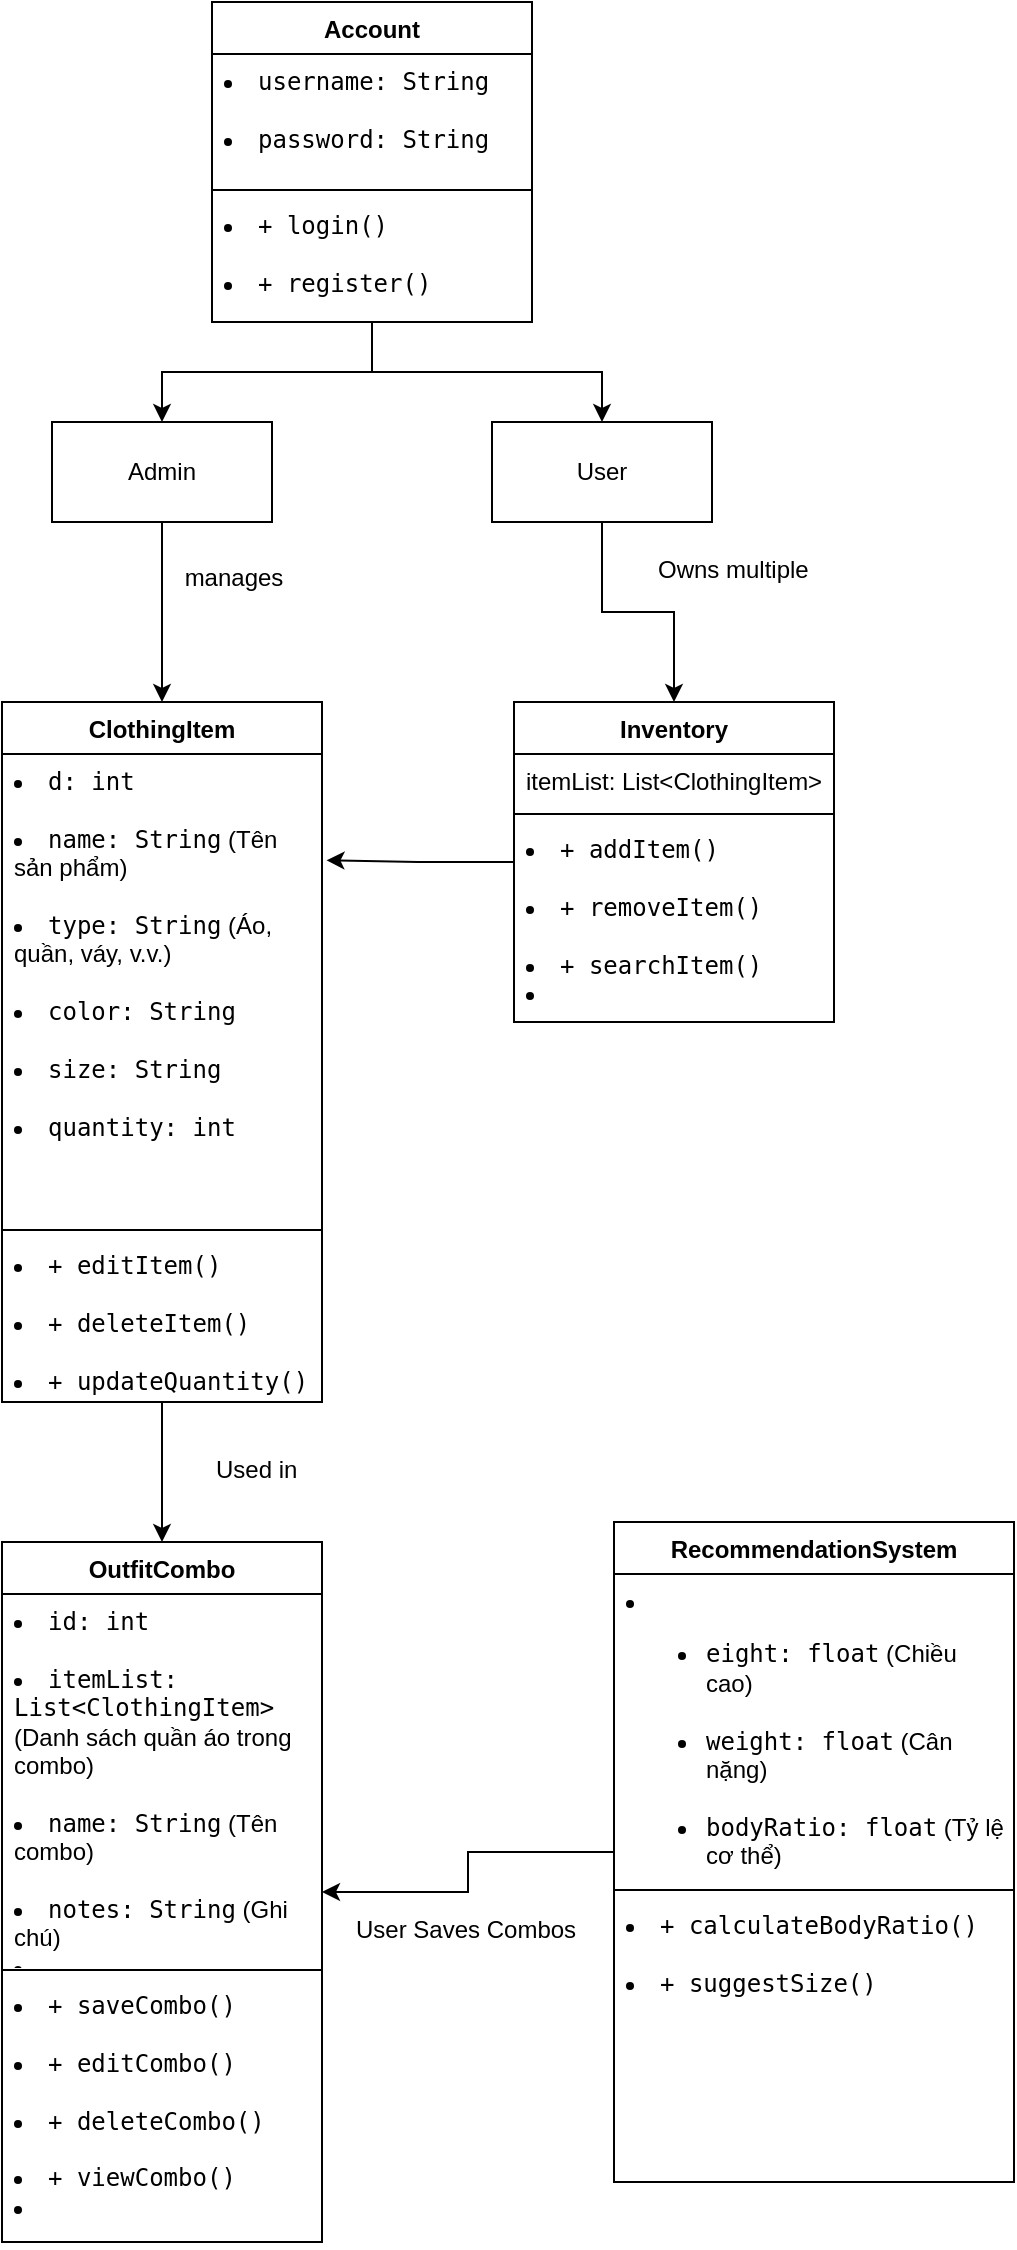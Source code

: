 <mxfile version="26.1.0">
  <diagram id="C5RBs43oDa-KdzZeNtuy" name="Page-1">
    <mxGraphModel dx="818" dy="946" grid="1" gridSize="10" guides="1" tooltips="1" connect="1" arrows="1" fold="1" page="1" pageScale="1" pageWidth="827" pageHeight="1169" math="0" shadow="0">
      <root>
        <mxCell id="WIyWlLk6GJQsqaUBKTNV-0" />
        <mxCell id="WIyWlLk6GJQsqaUBKTNV-1" parent="WIyWlLk6GJQsqaUBKTNV-0" />
        <mxCell id="hMthYrG29btyoZrZNeTD-22" style="edgeStyle=orthogonalEdgeStyle;rounded=0;orthogonalLoop=1;jettySize=auto;html=1;entryX=0.5;entryY=0;entryDx=0;entryDy=0;" edge="1" parent="WIyWlLk6GJQsqaUBKTNV-1" source="hMthYrG29btyoZrZNeTD-12" target="hMthYrG29btyoZrZNeTD-17">
          <mxGeometry relative="1" as="geometry" />
        </mxCell>
        <mxCell id="hMthYrG29btyoZrZNeTD-24" style="edgeStyle=orthogonalEdgeStyle;rounded=0;orthogonalLoop=1;jettySize=auto;html=1;entryX=0.5;entryY=0;entryDx=0;entryDy=0;" edge="1" parent="WIyWlLk6GJQsqaUBKTNV-1" source="hMthYrG29btyoZrZNeTD-12" target="hMthYrG29btyoZrZNeTD-18">
          <mxGeometry relative="1" as="geometry" />
        </mxCell>
        <mxCell id="hMthYrG29btyoZrZNeTD-12" value=" Account " style="swimlane;fontStyle=1;align=center;verticalAlign=top;childLayout=stackLayout;horizontal=1;startSize=26;horizontalStack=0;resizeParent=1;resizeParentMax=0;resizeLast=0;collapsible=1;marginBottom=0;whiteSpace=wrap;html=1;" vertex="1" parent="WIyWlLk6GJQsqaUBKTNV-1">
          <mxGeometry x="329" y="70" width="160" height="160" as="geometry" />
        </mxCell>
        <mxCell id="hMthYrG29btyoZrZNeTD-13" value="&lt;li data-end=&quot;176&quot; data-start=&quot;156&quot;&gt;&lt;code data-end=&quot;176&quot; data-start=&quot;158&quot;&gt;username: String&lt;/code&gt;&lt;/li&gt;&lt;br/&gt;&lt;li data-end=&quot;199&quot; data-start=&quot;179&quot;&gt;&lt;code data-end=&quot;199&quot; data-start=&quot;181&quot;&gt;password: String&lt;/code&gt;&lt;/li&gt;" style="text;strokeColor=none;fillColor=none;align=left;verticalAlign=top;spacingLeft=4;spacingRight=4;overflow=hidden;rotatable=0;points=[[0,0.5],[1,0.5]];portConstraint=eastwest;whiteSpace=wrap;html=1;" vertex="1" parent="hMthYrG29btyoZrZNeTD-12">
          <mxGeometry y="26" width="160" height="64" as="geometry" />
        </mxCell>
        <mxCell id="hMthYrG29btyoZrZNeTD-14" value="" style="line;strokeWidth=1;fillColor=none;align=left;verticalAlign=middle;spacingTop=-1;spacingLeft=3;spacingRight=3;rotatable=0;labelPosition=right;points=[];portConstraint=eastwest;strokeColor=inherit;" vertex="1" parent="hMthYrG29btyoZrZNeTD-12">
          <mxGeometry y="90" width="160" height="8" as="geometry" />
        </mxCell>
        <mxCell id="hMthYrG29btyoZrZNeTD-15" value="&lt;li data-end=&quot;271&quot; data-start=&quot;258&quot;&gt;&lt;code data-end=&quot;271&quot; data-start=&quot;260&quot;&gt;+ login()&lt;/code&gt;&lt;/li&gt;&lt;br/&gt;&lt;li data-end=&quot;290&quot; data-start=&quot;274&quot;&gt;&lt;code data-end=&quot;290&quot; data-start=&quot;276&quot;&gt;+ register()&lt;/code&gt;&lt;/li&gt;" style="text;strokeColor=none;fillColor=none;align=left;verticalAlign=top;spacingLeft=4;spacingRight=4;overflow=hidden;rotatable=0;points=[[0,0.5],[1,0.5]];portConstraint=eastwest;whiteSpace=wrap;html=1;" vertex="1" parent="hMthYrG29btyoZrZNeTD-12">
          <mxGeometry y="98" width="160" height="62" as="geometry" />
        </mxCell>
        <mxCell id="hMthYrG29btyoZrZNeTD-38" style="edgeStyle=orthogonalEdgeStyle;rounded=0;orthogonalLoop=1;jettySize=auto;html=1;entryX=0.5;entryY=0;entryDx=0;entryDy=0;" edge="1" parent="WIyWlLk6GJQsqaUBKTNV-1" source="hMthYrG29btyoZrZNeTD-17" target="hMthYrG29btyoZrZNeTD-25">
          <mxGeometry relative="1" as="geometry" />
        </mxCell>
        <mxCell id="hMthYrG29btyoZrZNeTD-17" value=" Admin " style="html=1;whiteSpace=wrap;" vertex="1" parent="WIyWlLk6GJQsqaUBKTNV-1">
          <mxGeometry x="249" y="280" width="110" height="50" as="geometry" />
        </mxCell>
        <mxCell id="hMthYrG29btyoZrZNeTD-40" style="edgeStyle=orthogonalEdgeStyle;rounded=0;orthogonalLoop=1;jettySize=auto;html=1;entryX=0.5;entryY=0;entryDx=0;entryDy=0;" edge="1" parent="WIyWlLk6GJQsqaUBKTNV-1" source="hMthYrG29btyoZrZNeTD-18" target="hMthYrG29btyoZrZNeTD-34">
          <mxGeometry relative="1" as="geometry" />
        </mxCell>
        <mxCell id="hMthYrG29btyoZrZNeTD-18" value="User " style="html=1;whiteSpace=wrap;" vertex="1" parent="WIyWlLk6GJQsqaUBKTNV-1">
          <mxGeometry x="469" y="280" width="110" height="50" as="geometry" />
        </mxCell>
        <mxCell id="hMthYrG29btyoZrZNeTD-48" style="edgeStyle=orthogonalEdgeStyle;rounded=0;orthogonalLoop=1;jettySize=auto;html=1;entryX=0.5;entryY=0;entryDx=0;entryDy=0;" edge="1" parent="WIyWlLk6GJQsqaUBKTNV-1" source="hMthYrG29btyoZrZNeTD-25" target="hMthYrG29btyoZrZNeTD-44">
          <mxGeometry relative="1" as="geometry" />
        </mxCell>
        <mxCell id="hMthYrG29btyoZrZNeTD-25" value=" ClothingItem" style="swimlane;fontStyle=1;align=center;verticalAlign=top;childLayout=stackLayout;horizontal=1;startSize=26;horizontalStack=0;resizeParent=1;resizeParentMax=0;resizeLast=0;collapsible=1;marginBottom=0;whiteSpace=wrap;html=1;" vertex="1" parent="WIyWlLk6GJQsqaUBKTNV-1">
          <mxGeometry x="224" y="420" width="160" height="350" as="geometry" />
        </mxCell>
        <mxCell id="hMthYrG29btyoZrZNeTD-26" value="&lt;li data-end=&quot;947&quot; data-start=&quot;936&quot;&gt;&lt;code data-end=&quot;947&quot; data-start=&quot;938&quot;&gt;d: int&lt;/code&gt;&lt;/li&gt;&lt;br/&gt;&lt;li data-end=&quot;981&quot; data-start=&quot;950&quot;&gt;&lt;code data-end=&quot;966&quot; data-start=&quot;952&quot;&gt;name: String&lt;/code&gt; (Tên sản phẩm)&lt;/li&gt;&lt;br/&gt;&lt;li data-end=&quot;1022&quot; data-start=&quot;984&quot;&gt;&lt;code data-end=&quot;1000&quot; data-start=&quot;986&quot;&gt;type: String&lt;/code&gt; (Áo, quần, váy, v.v.)&lt;/li&gt;&lt;br/&gt;&lt;li data-end=&quot;1042&quot; data-start=&quot;1025&quot;&gt;&lt;code data-end=&quot;1042&quot; data-start=&quot;1027&quot;&gt;color: String&lt;/code&gt;&lt;/li&gt;&lt;br/&gt;&lt;li data-end=&quot;1061&quot; data-start=&quot;1045&quot;&gt;&lt;code data-end=&quot;1061&quot; data-start=&quot;1047&quot;&gt;size: String&lt;/code&gt;&lt;/li&gt;&lt;br/&gt;&lt;li data-end=&quot;1081&quot; data-start=&quot;1064&quot;&gt;&lt;code data-end=&quot;1081&quot; data-start=&quot;1066&quot;&gt;quantity: int&lt;/code&gt;&lt;/li&gt;" style="text;strokeColor=none;fillColor=none;align=left;verticalAlign=top;spacingLeft=4;spacingRight=4;overflow=hidden;rotatable=0;points=[[0,0.5],[1,0.5]];portConstraint=eastwest;whiteSpace=wrap;html=1;" vertex="1" parent="hMthYrG29btyoZrZNeTD-25">
          <mxGeometry y="26" width="160" height="234" as="geometry" />
        </mxCell>
        <mxCell id="hMthYrG29btyoZrZNeTD-27" value="" style="line;strokeWidth=1;fillColor=none;align=left;verticalAlign=middle;spacingTop=-1;spacingLeft=3;spacingRight=3;rotatable=0;labelPosition=right;points=[];portConstraint=eastwest;strokeColor=inherit;" vertex="1" parent="hMthYrG29btyoZrZNeTD-25">
          <mxGeometry y="260" width="160" height="8" as="geometry" />
        </mxCell>
        <mxCell id="hMthYrG29btyoZrZNeTD-28" value="&lt;li data-end=&quot;1119&quot; data-start=&quot;1103&quot;&gt;&lt;code data-end=&quot;1119&quot; data-start=&quot;1105&quot;&gt;+ editItem()&lt;/code&gt;&lt;/li&gt;&lt;br/&gt;&lt;li data-end=&quot;1140&quot; data-start=&quot;1122&quot;&gt;&lt;code data-end=&quot;1140&quot; data-start=&quot;1124&quot;&gt;+ deleteItem()&lt;/code&gt;&lt;/li&gt;&lt;br/&gt;&lt;li data-end=&quot;1165&quot; data-start=&quot;1143&quot;&gt;&lt;code data-end=&quot;1165&quot; data-start=&quot;1145&quot;&gt;+ updateQuantity()&lt;/code&gt;&lt;/li&gt;" style="text;strokeColor=none;fillColor=none;align=left;verticalAlign=top;spacingLeft=4;spacingRight=4;overflow=hidden;rotatable=0;points=[[0,0.5],[1,0.5]];portConstraint=eastwest;whiteSpace=wrap;html=1;" vertex="1" parent="hMthYrG29btyoZrZNeTD-25">
          <mxGeometry y="268" width="160" height="82" as="geometry" />
        </mxCell>
        <mxCell id="hMthYrG29btyoZrZNeTD-34" value=" Inventory  " style="swimlane;fontStyle=1;align=center;verticalAlign=top;childLayout=stackLayout;horizontal=1;startSize=26;horizontalStack=0;resizeParent=1;resizeParentMax=0;resizeLast=0;collapsible=1;marginBottom=0;whiteSpace=wrap;html=1;" vertex="1" parent="WIyWlLk6GJQsqaUBKTNV-1">
          <mxGeometry x="480" y="420" width="160" height="160" as="geometry" />
        </mxCell>
        <mxCell id="hMthYrG29btyoZrZNeTD-35" value="itemList: List&amp;lt;ClothingItem&amp;gt;" style="text;strokeColor=none;fillColor=none;align=left;verticalAlign=top;spacingLeft=4;spacingRight=4;overflow=hidden;rotatable=0;points=[[0,0.5],[1,0.5]];portConstraint=eastwest;whiteSpace=wrap;html=1;" vertex="1" parent="hMthYrG29btyoZrZNeTD-34">
          <mxGeometry y="26" width="160" height="26" as="geometry" />
        </mxCell>
        <mxCell id="hMthYrG29btyoZrZNeTD-36" value="" style="line;strokeWidth=1;fillColor=none;align=left;verticalAlign=middle;spacingTop=-1;spacingLeft=3;spacingRight=3;rotatable=0;labelPosition=right;points=[];portConstraint=eastwest;strokeColor=inherit;" vertex="1" parent="hMthYrG29btyoZrZNeTD-34">
          <mxGeometry y="52" width="160" height="8" as="geometry" />
        </mxCell>
        <mxCell id="hMthYrG29btyoZrZNeTD-37" value="&lt;li data-end=&quot;1313&quot; data-start=&quot;1298&quot;&gt;&lt;code data-end=&quot;1313&quot; data-start=&quot;1300&quot;&gt;+ addItem()&lt;/code&gt;&lt;/li&gt;&lt;br/&gt;&lt;li data-end=&quot;1334&quot; data-start=&quot;1316&quot;&gt;&lt;code data-end=&quot;1334&quot; data-start=&quot;1318&quot;&gt;+ removeItem()&lt;/code&gt;&lt;/li&gt;&lt;br/&gt;&lt;li data-end=&quot;1355&quot; data-start=&quot;1337&quot;&gt;&lt;code data-end=&quot;1355&quot; data-start=&quot;1339&quot;&gt;+ searchItem()&lt;/code&gt;&lt;/li&gt;&lt;li data-end=&quot;1355&quot; data-start=&quot;1337&quot;&gt;&lt;code data-end=&quot;1355&quot; data-start=&quot;1339&quot;&gt;&lt;br&gt;&lt;/code&gt;&lt;/li&gt;" style="text;strokeColor=none;fillColor=none;align=left;verticalAlign=top;spacingLeft=4;spacingRight=4;overflow=hidden;rotatable=0;points=[[0,0.5],[1,0.5]];portConstraint=eastwest;whiteSpace=wrap;html=1;" vertex="1" parent="hMthYrG29btyoZrZNeTD-34">
          <mxGeometry y="60" width="160" height="100" as="geometry" />
        </mxCell>
        <mxCell id="hMthYrG29btyoZrZNeTD-39" value="manages&lt;div&gt;&lt;br&gt;&lt;/div&gt;" style="text;html=1;align=center;verticalAlign=middle;whiteSpace=wrap;rounded=0;" vertex="1" parent="WIyWlLk6GJQsqaUBKTNV-1">
          <mxGeometry x="310" y="350" width="60" height="30" as="geometry" />
        </mxCell>
        <mxCell id="hMthYrG29btyoZrZNeTD-41" style="edgeStyle=orthogonalEdgeStyle;rounded=0;orthogonalLoop=1;jettySize=auto;html=1;entryX=1.014;entryY=0.227;entryDx=0;entryDy=0;entryPerimeter=0;" edge="1" parent="WIyWlLk6GJQsqaUBKTNV-1" source="hMthYrG29btyoZrZNeTD-34" target="hMthYrG29btyoZrZNeTD-26">
          <mxGeometry relative="1" as="geometry" />
        </mxCell>
        <mxCell id="hMthYrG29btyoZrZNeTD-43" value="Owns multiple" style="text;whiteSpace=wrap;html=1;" vertex="1" parent="WIyWlLk6GJQsqaUBKTNV-1">
          <mxGeometry x="550" y="340" width="110" height="40" as="geometry" />
        </mxCell>
        <mxCell id="hMthYrG29btyoZrZNeTD-44" value="OutfitCombo" style="swimlane;fontStyle=1;align=center;verticalAlign=top;childLayout=stackLayout;horizontal=1;startSize=26;horizontalStack=0;resizeParent=1;resizeParentMax=0;resizeLast=0;collapsible=1;marginBottom=0;whiteSpace=wrap;html=1;" vertex="1" parent="WIyWlLk6GJQsqaUBKTNV-1">
          <mxGeometry x="224" y="840" width="160" height="350" as="geometry" />
        </mxCell>
        <mxCell id="hMthYrG29btyoZrZNeTD-45" value="&lt;li data-end=&quot;1429&quot; data-start=&quot;1418&quot;&gt;&lt;code data-end=&quot;1429&quot; data-start=&quot;1420&quot;&gt;id: int&lt;/code&gt;&lt;/li&gt;&lt;br/&gt;&lt;li data-end=&quot;1496&quot; data-start=&quot;1432&quot;&gt;&lt;code data-end=&quot;1464&quot; data-start=&quot;1434&quot;&gt;itemList: List&amp;lt;ClothingItem&amp;gt;&lt;/code&gt; (Danh sách quần áo trong combo)&lt;/li&gt;&lt;br/&gt;&lt;li data-end=&quot;1527&quot; data-start=&quot;1499&quot;&gt;&lt;code data-end=&quot;1515&quot; data-start=&quot;1501&quot;&gt;name: String&lt;/code&gt; (Tên combo)&lt;/li&gt;&lt;br/&gt;&lt;li data-end=&quot;1557&quot; data-start=&quot;1530&quot;&gt;&lt;code data-end=&quot;1547&quot; data-start=&quot;1532&quot;&gt;notes: String&lt;/code&gt; (Ghi chú)&lt;/li&gt;&lt;li data-end=&quot;1557&quot; data-start=&quot;1530&quot;&gt;&lt;br&gt;&lt;/li&gt;" style="text;strokeColor=none;fillColor=none;align=left;verticalAlign=top;spacingLeft=4;spacingRight=4;overflow=hidden;rotatable=0;points=[[0,0.5],[1,0.5]];portConstraint=eastwest;whiteSpace=wrap;html=1;" vertex="1" parent="hMthYrG29btyoZrZNeTD-44">
          <mxGeometry y="26" width="160" height="184" as="geometry" />
        </mxCell>
        <mxCell id="hMthYrG29btyoZrZNeTD-46" value="" style="line;strokeWidth=1;fillColor=none;align=left;verticalAlign=middle;spacingTop=-1;spacingLeft=3;spacingRight=3;rotatable=0;labelPosition=right;points=[];portConstraint=eastwest;strokeColor=inherit;" vertex="1" parent="hMthYrG29btyoZrZNeTD-44">
          <mxGeometry y="210" width="160" height="8" as="geometry" />
        </mxCell>
        <mxCell id="hMthYrG29btyoZrZNeTD-47" value="&lt;li data-end=&quot;1596&quot; data-start=&quot;1579&quot;&gt;&lt;code data-end=&quot;1596&quot; data-start=&quot;1581&quot;&gt;+ saveCombo()&lt;/code&gt;&lt;/li&gt;&lt;br/&gt;&lt;li data-end=&quot;1616&quot; data-start=&quot;1599&quot;&gt;&lt;code data-end=&quot;1616&quot; data-start=&quot;1601&quot;&gt;+ editCombo()&lt;/code&gt;&lt;/li&gt;&lt;br/&gt;&lt;li data-end=&quot;1638&quot; data-start=&quot;1619&quot;&gt;&lt;code data-end=&quot;1638&quot; data-start=&quot;1621&quot;&gt;+ deleteCombo()&lt;/code&gt;&lt;/li&gt;&lt;br/&gt;&lt;li data-end=&quot;1658&quot; data-start=&quot;1641&quot;&gt;&lt;code data-end=&quot;1658&quot; data-start=&quot;1643&quot;&gt;+ viewCombo()&lt;/code&gt;&lt;/li&gt;&lt;li data-end=&quot;1658&quot; data-start=&quot;1641&quot;&gt;&lt;code data-end=&quot;1658&quot; data-start=&quot;1643&quot;&gt;&lt;br&gt;&lt;/code&gt;&lt;/li&gt;" style="text;strokeColor=none;fillColor=none;align=left;verticalAlign=top;spacingLeft=4;spacingRight=4;overflow=hidden;rotatable=0;points=[[0,0.5],[1,0.5]];portConstraint=eastwest;whiteSpace=wrap;html=1;" vertex="1" parent="hMthYrG29btyoZrZNeTD-44">
          <mxGeometry y="218" width="160" height="132" as="geometry" />
        </mxCell>
        <mxCell id="hMthYrG29btyoZrZNeTD-50" value="Used in" style="text;whiteSpace=wrap;html=1;" vertex="1" parent="WIyWlLk6GJQsqaUBKTNV-1">
          <mxGeometry x="329" y="790" width="70" height="40" as="geometry" />
        </mxCell>
        <mxCell id="hMthYrG29btyoZrZNeTD-59" style="edgeStyle=orthogonalEdgeStyle;rounded=0;orthogonalLoop=1;jettySize=auto;html=1;" edge="1" parent="WIyWlLk6GJQsqaUBKTNV-1" source="hMthYrG29btyoZrZNeTD-55" target="hMthYrG29btyoZrZNeTD-44">
          <mxGeometry relative="1" as="geometry" />
        </mxCell>
        <mxCell id="hMthYrG29btyoZrZNeTD-55" value="RecommendationSystem" style="swimlane;fontStyle=1;align=center;verticalAlign=top;childLayout=stackLayout;horizontal=1;startSize=26;horizontalStack=0;resizeParent=1;resizeParentMax=0;resizeLast=0;collapsible=1;marginBottom=0;whiteSpace=wrap;html=1;" vertex="1" parent="WIyWlLk6GJQsqaUBKTNV-1">
          <mxGeometry x="530" y="830" width="200" height="330" as="geometry" />
        </mxCell>
        <mxCell id="hMthYrG29btyoZrZNeTD-56" value="&lt;li data-end=&quot;1843&quot; data-start=&quot;1725&quot;&gt;&lt;ul data-end=&quot;1843&quot; data-start=&quot;1745&quot;&gt;&lt;li data-end=&quot;1774&quot; data-start=&quot;1745&quot;&gt;&lt;code data-end=&quot;1762&quot; data-start=&quot;1747&quot;&gt;eight: float&lt;/code&gt; (Chiều cao)&lt;/li&gt;&lt;br/&gt;&lt;li data-end=&quot;1805&quot; data-start=&quot;1777&quot;&gt;&lt;code data-end=&quot;1794&quot; data-start=&quot;1779&quot;&gt;weight: float&lt;/code&gt; (Cân nặng)&lt;/li&gt;&lt;br/&gt;&lt;li data-end=&quot;1843&quot; data-start=&quot;1808&quot;&gt;&lt;code data-end=&quot;1828&quot; data-start=&quot;1810&quot;&gt;bodyRatio: float&lt;/code&gt; (Tỷ lệ cơ thể)&lt;/li&gt;&lt;br/&gt;&lt;/ul&gt;&lt;br/&gt;&lt;/li&gt;&lt;br/&gt;&lt;li data-end=&quot;1913&quot; data-start=&quot;1844&quot;&gt;&lt;/li&gt;&lt;li data-end=&quot;1913&quot; data-start=&quot;1844&quot;&gt;&lt;br&gt;&lt;/li&gt;" style="text;strokeColor=none;fillColor=none;align=left;verticalAlign=top;spacingLeft=4;spacingRight=4;overflow=hidden;rotatable=0;points=[[0,0.5],[1,0.5]];portConstraint=eastwest;whiteSpace=wrap;html=1;" vertex="1" parent="hMthYrG29btyoZrZNeTD-55">
          <mxGeometry y="26" width="200" height="154" as="geometry" />
        </mxCell>
        <mxCell id="hMthYrG29btyoZrZNeTD-57" value="" style="line;strokeWidth=1;fillColor=none;align=left;verticalAlign=middle;spacingTop=-1;spacingLeft=3;spacingRight=3;rotatable=0;labelPosition=right;points=[];portConstraint=eastwest;strokeColor=inherit;" vertex="1" parent="hMthYrG29btyoZrZNeTD-55">
          <mxGeometry y="180" width="200" height="8" as="geometry" />
        </mxCell>
        <mxCell id="hMthYrG29btyoZrZNeTD-58" value="&lt;li data-end=&quot;1891&quot; data-start=&quot;1865&quot;&gt;&lt;code data-end=&quot;1891&quot; data-start=&quot;1867&quot;&gt;+ calculateBodyRatio()&lt;/code&gt;&lt;/li&gt;&lt;br/&gt;&lt;li data-end=&quot;1913&quot; data-start=&quot;1894&quot;&gt;&lt;code data-end=&quot;1913&quot; data-start=&quot;1896&quot;&gt;+ suggestSize()&lt;/code&gt;&lt;/li&gt;" style="text;strokeColor=none;fillColor=none;align=left;verticalAlign=top;spacingLeft=4;spacingRight=4;overflow=hidden;rotatable=0;points=[[0,0.5],[1,0.5]];portConstraint=eastwest;whiteSpace=wrap;html=1;" vertex="1" parent="hMthYrG29btyoZrZNeTD-55">
          <mxGeometry y="188" width="200" height="142" as="geometry" />
        </mxCell>
        <mxCell id="hMthYrG29btyoZrZNeTD-60" value="User Saves Combos" style="text;whiteSpace=wrap;html=1;" vertex="1" parent="WIyWlLk6GJQsqaUBKTNV-1">
          <mxGeometry x="399" y="1020" width="140" height="40" as="geometry" />
        </mxCell>
      </root>
    </mxGraphModel>
  </diagram>
</mxfile>
